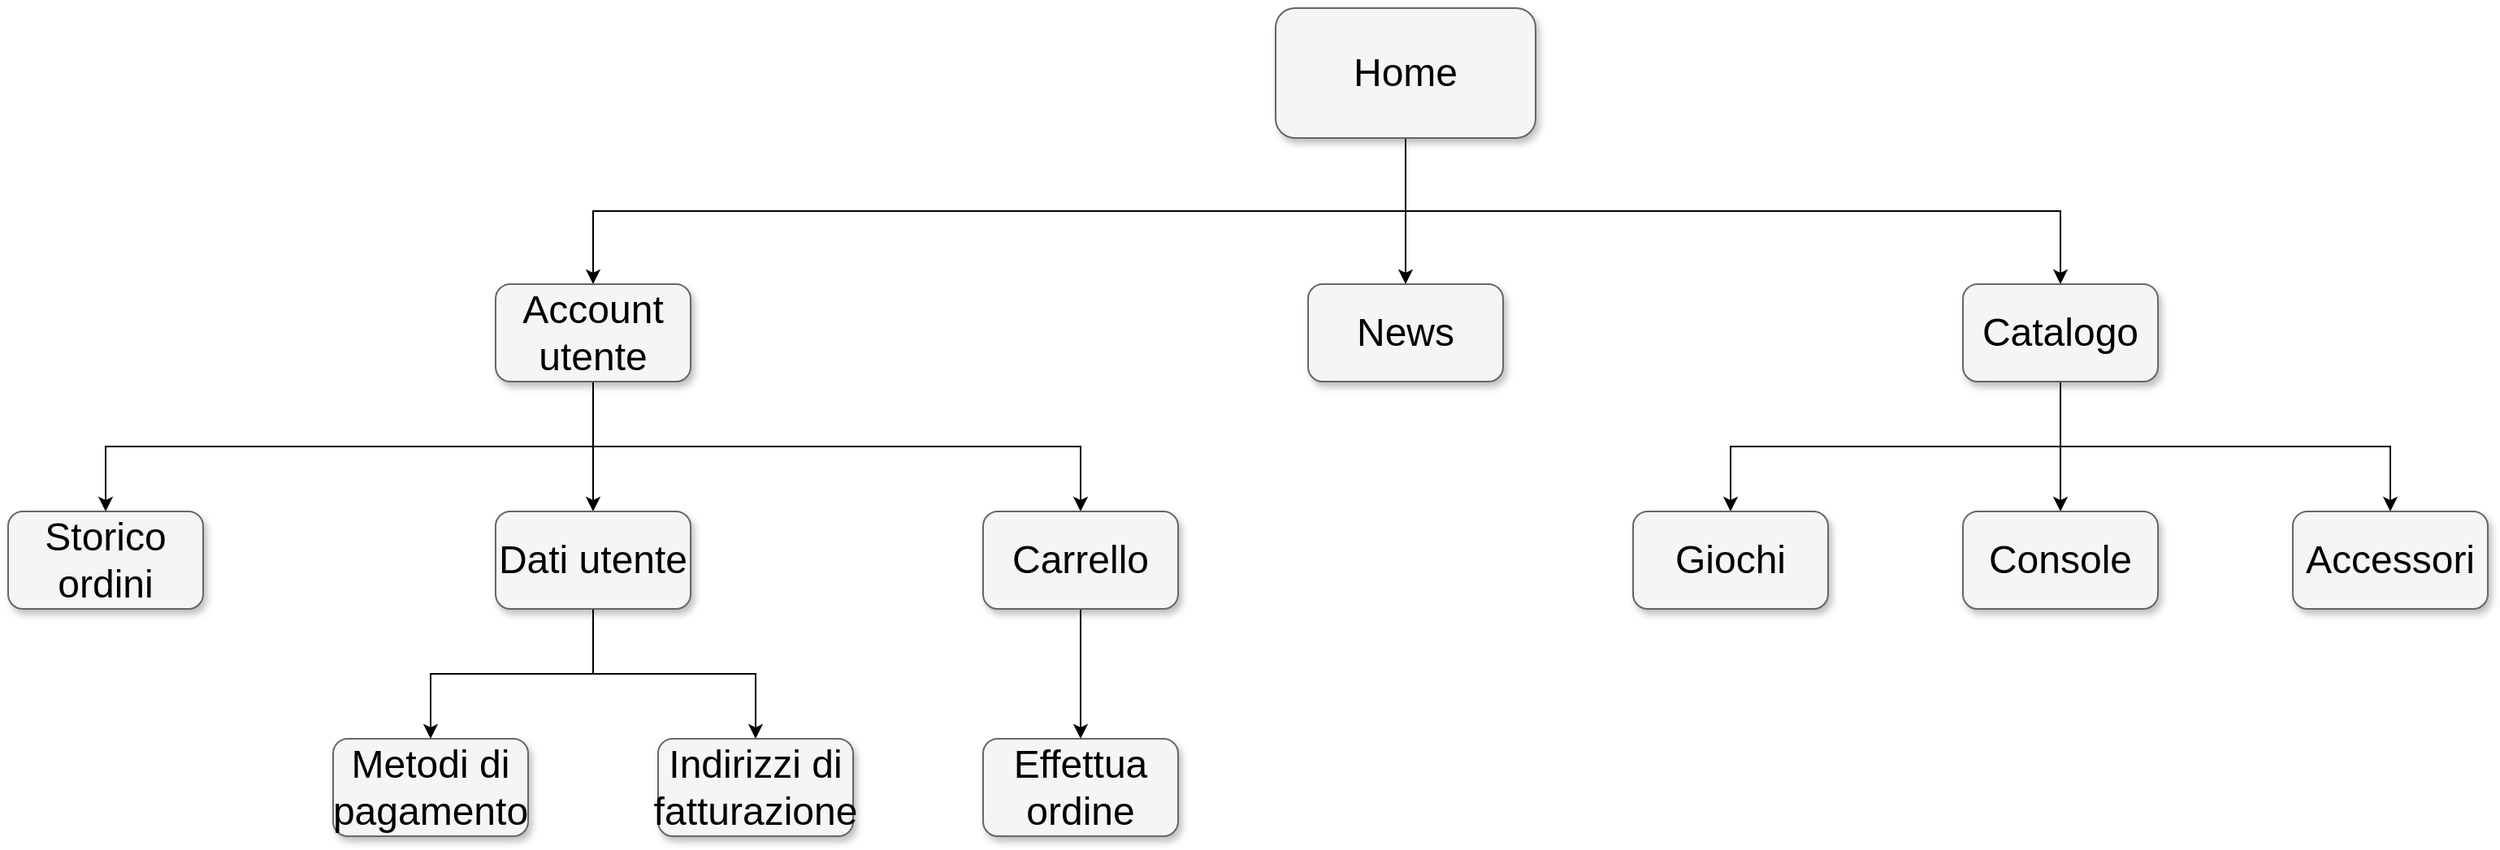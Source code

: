 <mxfile version="24.7.17">
  <diagram name="Page-1" id="b98fa263-6416-c6ec-5b7d-78bf54ef71d0">
    <mxGraphModel dx="3315.5" dy="1107" grid="1" gridSize="10" guides="1" tooltips="1" connect="1" arrows="1" fold="1" page="1" pageScale="1.5" pageWidth="1169" pageHeight="826" background="none" math="0" shadow="0">
      <root>
        <mxCell id="0" style=";html=1;" />
        <mxCell id="1" style=";html=1;" parent="0" />
        <mxCell id="fxDjdgQ6pVGnj3H0jdTf-9" value="" style="edgeStyle=orthogonalEdgeStyle;rounded=0;orthogonalLoop=1;jettySize=auto;html=1;exitX=0.5;exitY=1;exitDx=0;exitDy=0;" edge="1" parent="1" source="303ed1de8c2c98b4-4" target="fxDjdgQ6pVGnj3H0jdTf-8">
          <mxGeometry relative="1" as="geometry" />
        </mxCell>
        <mxCell id="fxDjdgQ6pVGnj3H0jdTf-11" value="" style="edgeStyle=orthogonalEdgeStyle;rounded=0;orthogonalLoop=1;jettySize=auto;html=1;exitX=0.5;exitY=1;exitDx=0;exitDy=0;" edge="1" parent="1" source="303ed1de8c2c98b4-4" target="fxDjdgQ6pVGnj3H0jdTf-10">
          <mxGeometry relative="1" as="geometry" />
        </mxCell>
        <mxCell id="fxDjdgQ6pVGnj3H0jdTf-20" value="" style="edgeStyle=orthogonalEdgeStyle;rounded=0;orthogonalLoop=1;jettySize=auto;html=1;" edge="1" parent="1" source="303ed1de8c2c98b4-4" target="fxDjdgQ6pVGnj3H0jdTf-19">
          <mxGeometry relative="1" as="geometry" />
        </mxCell>
        <mxCell id="303ed1de8c2c98b4-4" value="Home" style="whiteSpace=wrap;html=1;rounded=1;shadow=1;strokeWidth=1;fontSize=24;align=center;fillColor=#f5f5f5;strokeColor=#666666;" parent="1" vertex="1">
          <mxGeometry x="680" y="280" width="160" height="80" as="geometry" />
        </mxCell>
        <mxCell id="fxDjdgQ6pVGnj3H0jdTf-14" value="" style="edgeStyle=orthogonalEdgeStyle;rounded=0;orthogonalLoop=1;jettySize=auto;html=1;exitX=0.5;exitY=1;exitDx=0;exitDy=0;" edge="1" parent="1" source="fxDjdgQ6pVGnj3H0jdTf-8" target="fxDjdgQ6pVGnj3H0jdTf-12">
          <mxGeometry relative="1" as="geometry" />
        </mxCell>
        <mxCell id="fxDjdgQ6pVGnj3H0jdTf-16" value="" style="edgeStyle=orthogonalEdgeStyle;rounded=0;orthogonalLoop=1;jettySize=auto;html=1;exitX=0.5;exitY=1;exitDx=0;exitDy=0;" edge="1" parent="1" source="fxDjdgQ6pVGnj3H0jdTf-8" target="fxDjdgQ6pVGnj3H0jdTf-15">
          <mxGeometry relative="1" as="geometry" />
        </mxCell>
        <mxCell id="fxDjdgQ6pVGnj3H0jdTf-18" value="" style="edgeStyle=orthogonalEdgeStyle;rounded=0;orthogonalLoop=1;jettySize=auto;html=1;" edge="1" parent="1" source="fxDjdgQ6pVGnj3H0jdTf-8" target="fxDjdgQ6pVGnj3H0jdTf-17">
          <mxGeometry relative="1" as="geometry" />
        </mxCell>
        <mxCell id="fxDjdgQ6pVGnj3H0jdTf-8" value="Catalogo" style="whiteSpace=wrap;html=1;fontSize=24;fillColor=#f5f5f5;strokeColor=#666666;rounded=1;shadow=1;strokeWidth=1;" vertex="1" parent="1">
          <mxGeometry x="1103" y="450" width="120" height="60" as="geometry" />
        </mxCell>
        <mxCell id="fxDjdgQ6pVGnj3H0jdTf-22" value="" style="edgeStyle=orthogonalEdgeStyle;rounded=0;orthogonalLoop=1;jettySize=auto;html=1;exitX=0.5;exitY=1;exitDx=0;exitDy=0;" edge="1" parent="1" source="fxDjdgQ6pVGnj3H0jdTf-10" target="fxDjdgQ6pVGnj3H0jdTf-21">
          <mxGeometry relative="1" as="geometry" />
        </mxCell>
        <mxCell id="fxDjdgQ6pVGnj3H0jdTf-24" value="" style="edgeStyle=orthogonalEdgeStyle;rounded=0;orthogonalLoop=1;jettySize=auto;html=1;" edge="1" parent="1" source="fxDjdgQ6pVGnj3H0jdTf-10" target="fxDjdgQ6pVGnj3H0jdTf-23">
          <mxGeometry relative="1" as="geometry" />
        </mxCell>
        <mxCell id="fxDjdgQ6pVGnj3H0jdTf-26" value="" style="edgeStyle=orthogonalEdgeStyle;rounded=0;orthogonalLoop=1;jettySize=auto;html=1;exitX=0.5;exitY=1;exitDx=0;exitDy=0;" edge="1" parent="1" source="fxDjdgQ6pVGnj3H0jdTf-10" target="fxDjdgQ6pVGnj3H0jdTf-25">
          <mxGeometry relative="1" as="geometry" />
        </mxCell>
        <mxCell id="fxDjdgQ6pVGnj3H0jdTf-10" value="Account utente" style="whiteSpace=wrap;html=1;fontSize=24;fillColor=#f5f5f5;strokeColor=#666666;rounded=1;shadow=1;strokeWidth=1;" vertex="1" parent="1">
          <mxGeometry x="200" y="450" width="120" height="60" as="geometry" />
        </mxCell>
        <mxCell id="fxDjdgQ6pVGnj3H0jdTf-12" value="Accessori" style="whiteSpace=wrap;html=1;fontSize=24;fillColor=#f5f5f5;strokeColor=#666666;rounded=1;shadow=1;strokeWidth=1;" vertex="1" parent="1">
          <mxGeometry x="1306" y="590" width="120" height="60" as="geometry" />
        </mxCell>
        <mxCell id="fxDjdgQ6pVGnj3H0jdTf-15" value="Giochi" style="whiteSpace=wrap;html=1;fontSize=24;fillColor=#f5f5f5;strokeColor=#666666;rounded=1;shadow=1;strokeWidth=1;" vertex="1" parent="1">
          <mxGeometry x="900" y="590" width="120" height="60" as="geometry" />
        </mxCell>
        <mxCell id="fxDjdgQ6pVGnj3H0jdTf-17" value="Console" style="whiteSpace=wrap;html=1;fontSize=24;fillColor=#f5f5f5;strokeColor=#666666;rounded=1;shadow=1;strokeWidth=1;" vertex="1" parent="1">
          <mxGeometry x="1103" y="590" width="120" height="60" as="geometry" />
        </mxCell>
        <mxCell id="fxDjdgQ6pVGnj3H0jdTf-19" value="News" style="whiteSpace=wrap;html=1;fontSize=24;fillColor=#f5f5f5;strokeColor=#666666;rounded=1;shadow=1;strokeWidth=1;" vertex="1" parent="1">
          <mxGeometry x="700" y="450" width="120" height="60" as="geometry" />
        </mxCell>
        <mxCell id="fxDjdgQ6pVGnj3H0jdTf-21" value="Storico ordini" style="whiteSpace=wrap;html=1;fontSize=24;fillColor=#f5f5f5;strokeColor=#666666;rounded=1;shadow=1;strokeWidth=1;" vertex="1" parent="1">
          <mxGeometry x="-100" y="590" width="120" height="60" as="geometry" />
        </mxCell>
        <mxCell id="fxDjdgQ6pVGnj3H0jdTf-32" value="" style="edgeStyle=orthogonalEdgeStyle;rounded=0;orthogonalLoop=1;jettySize=auto;html=1;" edge="1" parent="1" source="fxDjdgQ6pVGnj3H0jdTf-23" target="fxDjdgQ6pVGnj3H0jdTf-31">
          <mxGeometry relative="1" as="geometry" />
        </mxCell>
        <mxCell id="fxDjdgQ6pVGnj3H0jdTf-34" value="" style="edgeStyle=orthogonalEdgeStyle;rounded=0;orthogonalLoop=1;jettySize=auto;html=1;" edge="1" parent="1" source="fxDjdgQ6pVGnj3H0jdTf-23" target="fxDjdgQ6pVGnj3H0jdTf-33">
          <mxGeometry relative="1" as="geometry" />
        </mxCell>
        <mxCell id="fxDjdgQ6pVGnj3H0jdTf-23" value="Dati utente" style="whiteSpace=wrap;html=1;fontSize=24;fillColor=#f5f5f5;strokeColor=#666666;rounded=1;shadow=1;strokeWidth=1;" vertex="1" parent="1">
          <mxGeometry x="200" y="590" width="120" height="60" as="geometry" />
        </mxCell>
        <mxCell id="fxDjdgQ6pVGnj3H0jdTf-30" value="" style="edgeStyle=orthogonalEdgeStyle;rounded=0;orthogonalLoop=1;jettySize=auto;html=1;" edge="1" parent="1" source="fxDjdgQ6pVGnj3H0jdTf-25" target="fxDjdgQ6pVGnj3H0jdTf-29">
          <mxGeometry relative="1" as="geometry" />
        </mxCell>
        <mxCell id="fxDjdgQ6pVGnj3H0jdTf-25" value="Carrello" style="whiteSpace=wrap;html=1;fontSize=24;fillColor=#f5f5f5;strokeColor=#666666;rounded=1;shadow=1;strokeWidth=1;" vertex="1" parent="1">
          <mxGeometry x="500" y="590" width="120" height="60" as="geometry" />
        </mxCell>
        <mxCell id="fxDjdgQ6pVGnj3H0jdTf-29" value="Effettua ordine" style="whiteSpace=wrap;html=1;fontSize=24;fillColor=#f5f5f5;strokeColor=#666666;rounded=1;shadow=1;strokeWidth=1;" vertex="1" parent="1">
          <mxGeometry x="500" y="730" width="120" height="60" as="geometry" />
        </mxCell>
        <mxCell id="fxDjdgQ6pVGnj3H0jdTf-31" value="Indirizzi di fatturazione" style="whiteSpace=wrap;html=1;fontSize=24;fillColor=#f5f5f5;strokeColor=#666666;rounded=1;shadow=1;strokeWidth=1;" vertex="1" parent="1">
          <mxGeometry x="300" y="730" width="120" height="60" as="geometry" />
        </mxCell>
        <mxCell id="fxDjdgQ6pVGnj3H0jdTf-33" value="Metodi di pagamento" style="whiteSpace=wrap;html=1;fontSize=24;fillColor=#f5f5f5;strokeColor=#666666;rounded=1;shadow=1;strokeWidth=1;" vertex="1" parent="1">
          <mxGeometry x="100" y="730" width="120" height="60" as="geometry" />
        </mxCell>
      </root>
    </mxGraphModel>
  </diagram>
</mxfile>

